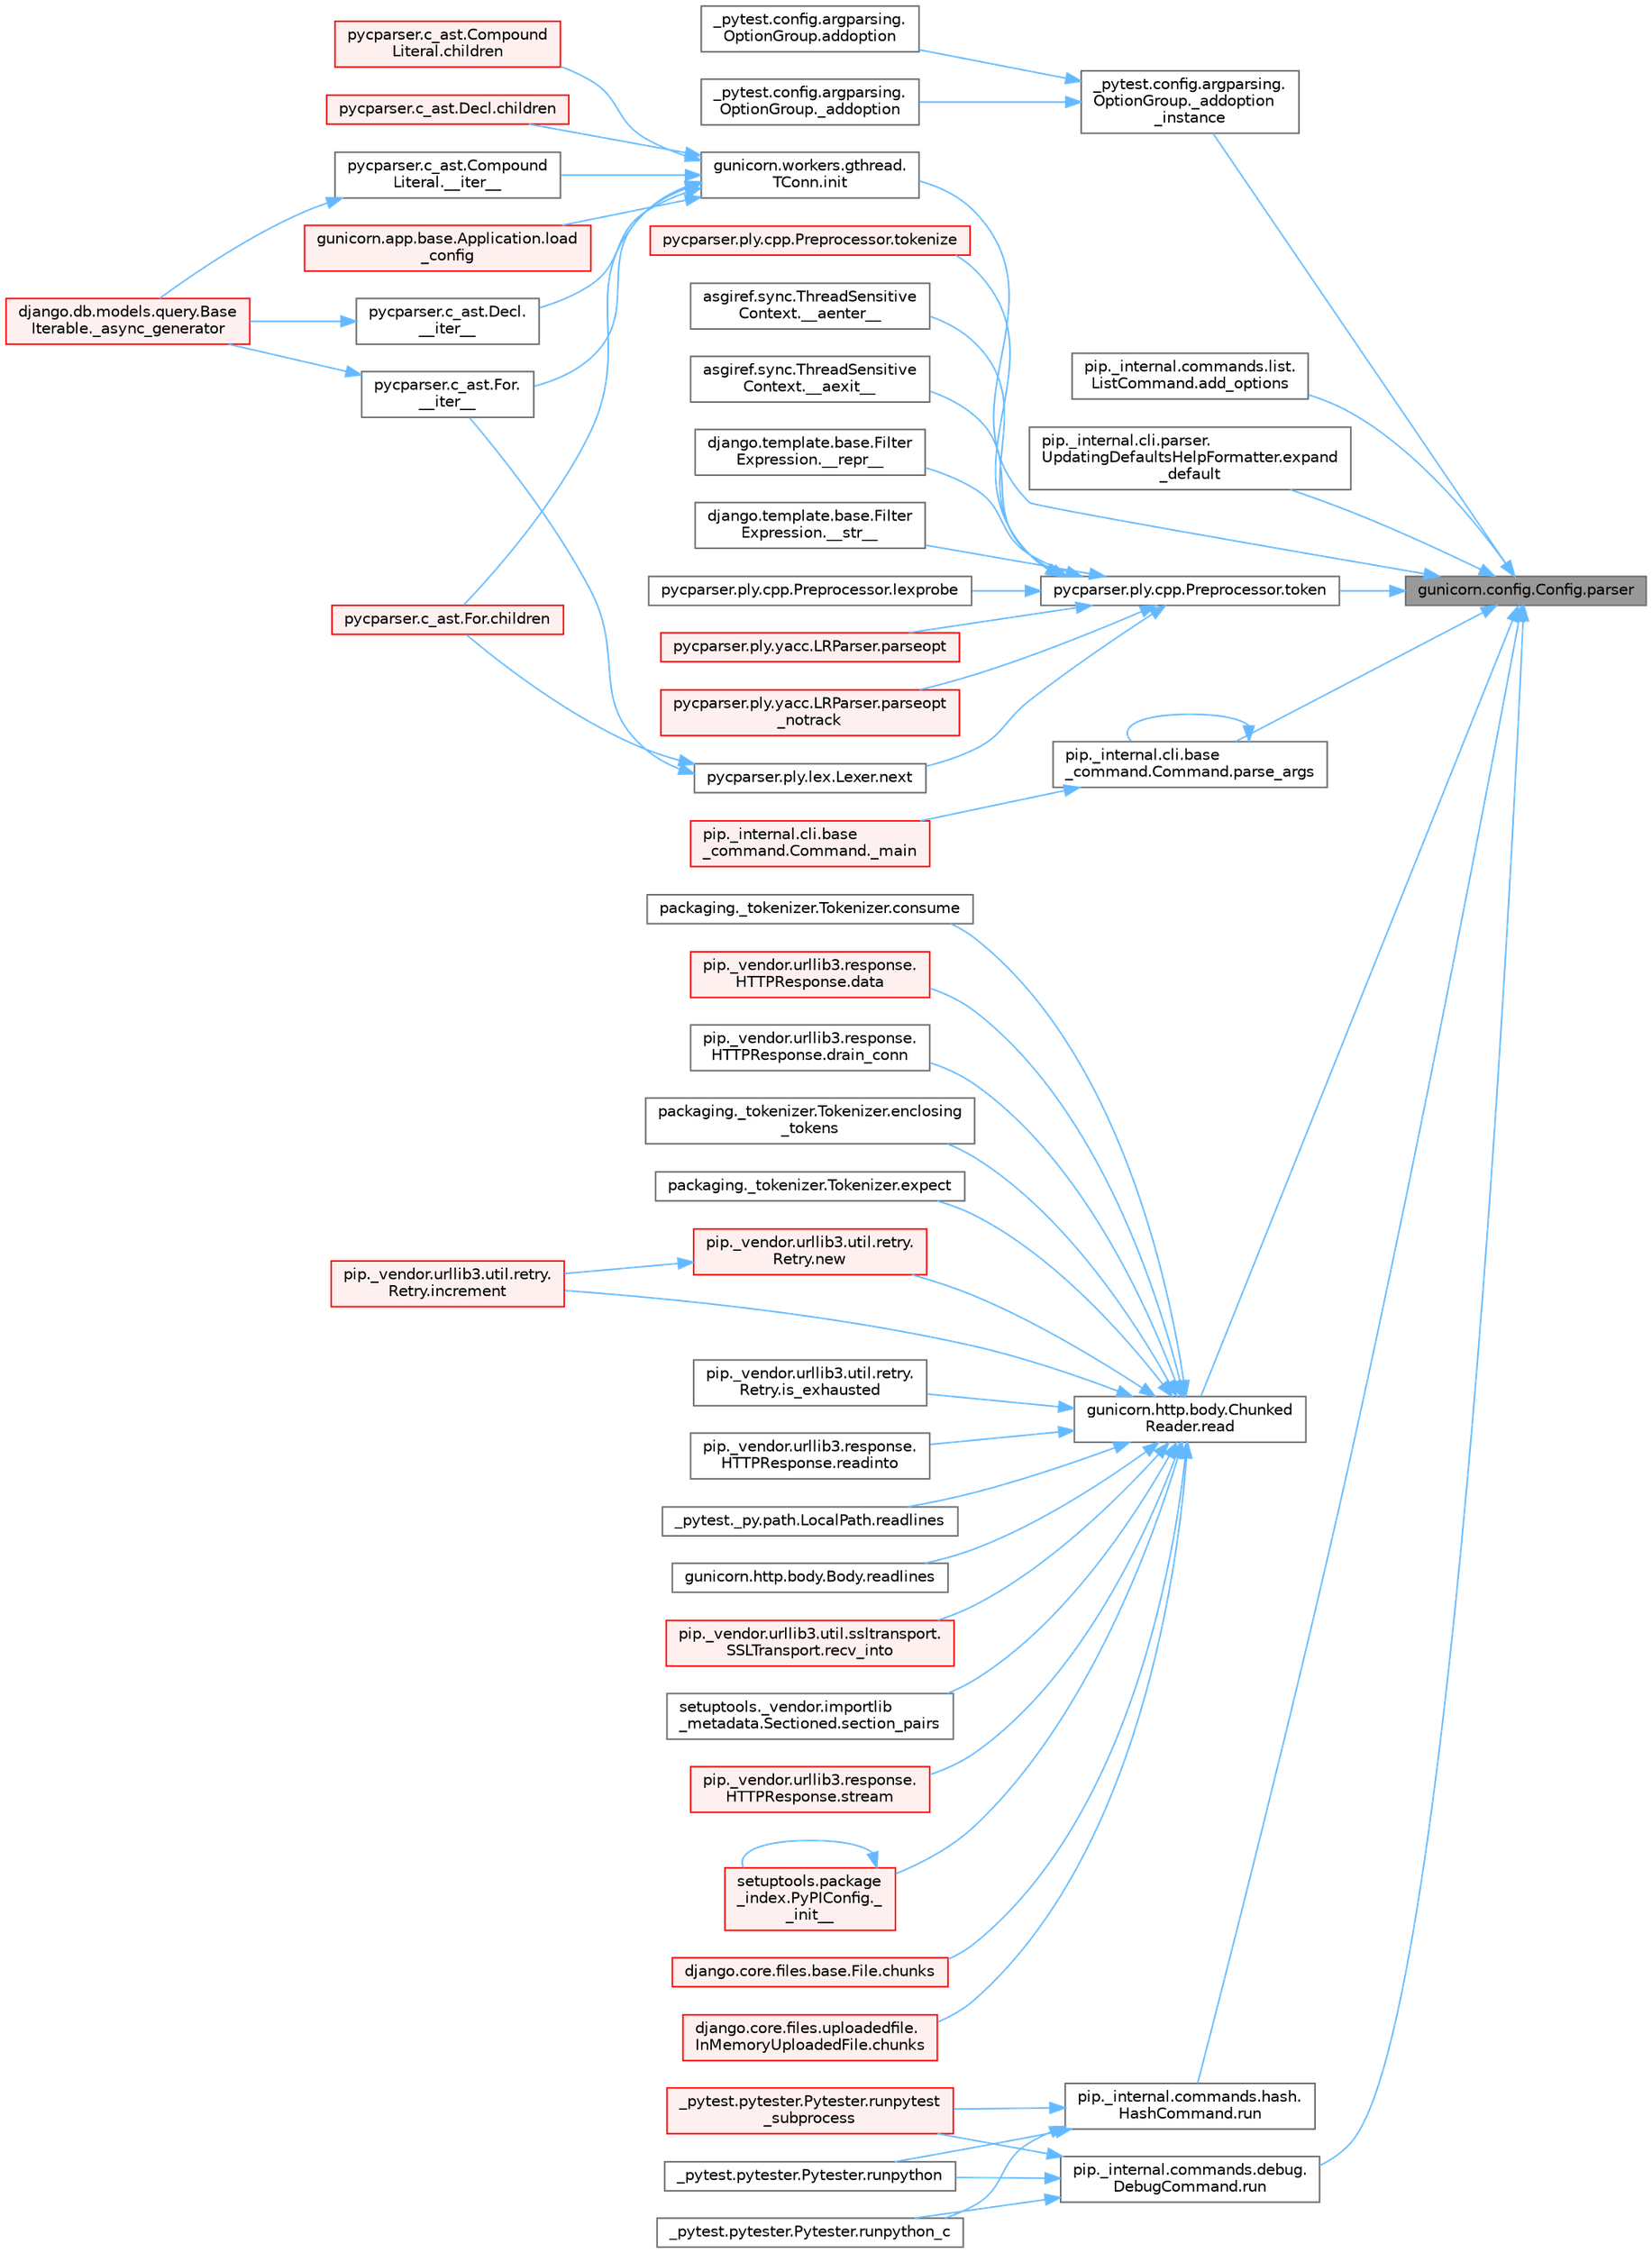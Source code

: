 digraph "gunicorn.config.Config.parser"
{
 // LATEX_PDF_SIZE
  bgcolor="transparent";
  edge [fontname=Helvetica,fontsize=10,labelfontname=Helvetica,labelfontsize=10];
  node [fontname=Helvetica,fontsize=10,shape=box,height=0.2,width=0.4];
  rankdir="RL";
  Node1 [id="Node000001",label="gunicorn.config.Config.parser",height=0.2,width=0.4,color="gray40", fillcolor="grey60", style="filled", fontcolor="black",tooltip=" "];
  Node1 -> Node2 [id="edge1_Node000001_Node000002",dir="back",color="steelblue1",style="solid",tooltip=" "];
  Node2 [id="Node000002",label="_pytest.config.argparsing.\lOptionGroup._addoption\l_instance",height=0.2,width=0.4,color="grey40", fillcolor="white", style="filled",URL="$class__pytest_1_1config_1_1argparsing_1_1_option_group.html#ad58bb06684870c5483c49b69f6266dbe",tooltip=" "];
  Node2 -> Node3 [id="edge2_Node000002_Node000003",dir="back",color="steelblue1",style="solid",tooltip=" "];
  Node3 [id="Node000003",label="_pytest.config.argparsing.\lOptionGroup._addoption",height=0.2,width=0.4,color="grey40", fillcolor="white", style="filled",URL="$class__pytest_1_1config_1_1argparsing_1_1_option_group.html#aa9188d4ba4d317422eeefc892012a0f3",tooltip=" "];
  Node2 -> Node4 [id="edge3_Node000002_Node000004",dir="back",color="steelblue1",style="solid",tooltip=" "];
  Node4 [id="Node000004",label="_pytest.config.argparsing.\lOptionGroup.addoption",height=0.2,width=0.4,color="grey40", fillcolor="white", style="filled",URL="$class__pytest_1_1config_1_1argparsing_1_1_option_group.html#aa61b6afd73ebaa7cdcdb51e6f671c06c",tooltip=" "];
  Node1 -> Node5 [id="edge4_Node000001_Node000005",dir="back",color="steelblue1",style="solid",tooltip=" "];
  Node5 [id="Node000005",label="pip._internal.commands.list.\lListCommand.add_options",height=0.2,width=0.4,color="grey40", fillcolor="white", style="filled",URL="$classpip_1_1__internal_1_1commands_1_1list_1_1_list_command.html#a7beb3337bc0e9088a2ac304563feb671",tooltip=" "];
  Node1 -> Node6 [id="edge5_Node000001_Node000006",dir="back",color="steelblue1",style="solid",tooltip=" "];
  Node6 [id="Node000006",label="pip._internal.cli.parser.\lUpdatingDefaultsHelpFormatter.expand\l_default",height=0.2,width=0.4,color="grey40", fillcolor="white", style="filled",URL="$classpip_1_1__internal_1_1cli_1_1parser_1_1_updating_defaults_help_formatter.html#a32c2fa54d1407762ff23c1a2d50370a7",tooltip=" "];
  Node1 -> Node7 [id="edge6_Node000001_Node000007",dir="back",color="steelblue1",style="solid",tooltip=" "];
  Node7 [id="Node000007",label="gunicorn.workers.gthread.\lTConn.init",height=0.2,width=0.4,color="grey40", fillcolor="white", style="filled",URL="$classgunicorn_1_1workers_1_1gthread_1_1_t_conn.html#a5cbaeab16e7908f0cbf4730954f189fd",tooltip=" "];
  Node7 -> Node8 [id="edge7_Node000007_Node000008",dir="back",color="steelblue1",style="solid",tooltip=" "];
  Node8 [id="Node000008",label="pycparser.c_ast.Compound\lLiteral.__iter__",height=0.2,width=0.4,color="grey40", fillcolor="white", style="filled",URL="$classpycparser_1_1c__ast_1_1_compound_literal.html#a1f78e1c12c3283ab129f6683e9cd6bf0",tooltip=" "];
  Node8 -> Node9 [id="edge8_Node000008_Node000009",dir="back",color="steelblue1",style="solid",tooltip=" "];
  Node9 [id="Node000009",label="django.db.models.query.Base\lIterable._async_generator",height=0.2,width=0.4,color="red", fillcolor="#FFF0F0", style="filled",URL="$classdjango_1_1db_1_1models_1_1query_1_1_base_iterable.html#a3ecc2267976bc6628d1fe84d78355144",tooltip=" "];
  Node7 -> Node11 [id="edge9_Node000007_Node000011",dir="back",color="steelblue1",style="solid",tooltip=" "];
  Node11 [id="Node000011",label="pycparser.c_ast.Decl.\l__iter__",height=0.2,width=0.4,color="grey40", fillcolor="white", style="filled",URL="$classpycparser_1_1c__ast_1_1_decl.html#ab845ffd67830d0739099fa772114854f",tooltip=" "];
  Node11 -> Node9 [id="edge10_Node000011_Node000009",dir="back",color="steelblue1",style="solid",tooltip=" "];
  Node7 -> Node12 [id="edge11_Node000007_Node000012",dir="back",color="steelblue1",style="solid",tooltip=" "];
  Node12 [id="Node000012",label="pycparser.c_ast.For.\l__iter__",height=0.2,width=0.4,color="grey40", fillcolor="white", style="filled",URL="$classpycparser_1_1c__ast_1_1_for.html#a5ec4d376b5226521b188ad1e5ef7895b",tooltip=" "];
  Node12 -> Node9 [id="edge12_Node000012_Node000009",dir="back",color="steelblue1",style="solid",tooltip=" "];
  Node7 -> Node13 [id="edge13_Node000007_Node000013",dir="back",color="steelblue1",style="solid",tooltip=" "];
  Node13 [id="Node000013",label="pycparser.c_ast.Compound\lLiteral.children",height=0.2,width=0.4,color="red", fillcolor="#FFF0F0", style="filled",URL="$classpycparser_1_1c__ast_1_1_compound_literal.html#a6ff6a9f355d70c79e2e3b602b88bfef6",tooltip=" "];
  Node7 -> Node3186 [id="edge14_Node000007_Node003186",dir="back",color="steelblue1",style="solid",tooltip=" "];
  Node3186 [id="Node003186",label="pycparser.c_ast.Decl.children",height=0.2,width=0.4,color="red", fillcolor="#FFF0F0", style="filled",URL="$classpycparser_1_1c__ast_1_1_decl.html#a5daf2f7d33fdaa47905df497ebeaa745",tooltip=" "];
  Node7 -> Node3187 [id="edge15_Node000007_Node003187",dir="back",color="steelblue1",style="solid",tooltip=" "];
  Node3187 [id="Node003187",label="pycparser.c_ast.For.children",height=0.2,width=0.4,color="red", fillcolor="#FFF0F0", style="filled",URL="$classpycparser_1_1c__ast_1_1_for.html#a215c790814d9a305fc5046fec153fbe2",tooltip=" "];
  Node7 -> Node3188 [id="edge16_Node000007_Node003188",dir="back",color="steelblue1",style="solid",tooltip=" "];
  Node3188 [id="Node003188",label="gunicorn.app.base.Application.load\l_config",height=0.2,width=0.4,color="red", fillcolor="#FFF0F0", style="filled",URL="$classgunicorn_1_1app_1_1base_1_1_application.html#a0c6e9d18b01244310f996e4a1c5f28e6",tooltip=" "];
  Node1 -> Node3191 [id="edge17_Node000001_Node003191",dir="back",color="steelblue1",style="solid",tooltip=" "];
  Node3191 [id="Node003191",label="pip._internal.cli.base\l_command.Command.parse_args",height=0.2,width=0.4,color="grey40", fillcolor="white", style="filled",URL="$classpip_1_1__internal_1_1cli_1_1base__command_1_1_command.html#ae5d2ab6756b8ba6603587cbb39b9127f",tooltip=" "];
  Node3191 -> Node1636 [id="edge18_Node003191_Node001636",dir="back",color="steelblue1",style="solid",tooltip=" "];
  Node1636 [id="Node001636",label="pip._internal.cli.base\l_command.Command._main",height=0.2,width=0.4,color="red", fillcolor="#FFF0F0", style="filled",URL="$classpip_1_1__internal_1_1cli_1_1base__command_1_1_command.html#a8bd305e8a444810d66cd9376bd3a63c9",tooltip=" "];
  Node3191 -> Node3191 [id="edge19_Node003191_Node003191",dir="back",color="steelblue1",style="solid",tooltip=" "];
  Node1 -> Node3192 [id="edge20_Node000001_Node003192",dir="back",color="steelblue1",style="solid",tooltip=" "];
  Node3192 [id="Node003192",label="gunicorn.http.body.Chunked\lReader.read",height=0.2,width=0.4,color="grey40", fillcolor="white", style="filled",URL="$classgunicorn_1_1http_1_1body_1_1_chunked_reader.html#aa291cdee58cf19e63d92914442ab2d7e",tooltip=" "];
  Node3192 -> Node766 [id="edge21_Node003192_Node000766",dir="back",color="steelblue1",style="solid",tooltip=" "];
  Node766 [id="Node000766",label="setuptools.package\l_index.PyPIConfig._\l_init__",height=0.2,width=0.4,color="red", fillcolor="#FFF0F0", style="filled",URL="$classsetuptools_1_1package__index_1_1_py_p_i_config.html#aaaf43ad63ae6fe8ffed0e48774e437b6",tooltip=" "];
  Node766 -> Node766 [id="edge22_Node000766_Node000766",dir="back",color="steelblue1",style="solid",tooltip=" "];
  Node3192 -> Node767 [id="edge23_Node003192_Node000767",dir="back",color="steelblue1",style="solid",tooltip=" "];
  Node767 [id="Node000767",label="django.core.files.base.File.chunks",height=0.2,width=0.4,color="red", fillcolor="#FFF0F0", style="filled",URL="$classdjango_1_1core_1_1files_1_1base_1_1_file.html#ad17ccdad55ee2a18e7b9e3911ee8ebcb",tooltip=" "];
  Node3192 -> Node769 [id="edge24_Node003192_Node000769",dir="back",color="steelblue1",style="solid",tooltip=" "];
  Node769 [id="Node000769",label="django.core.files.uploadedfile.\lInMemoryUploadedFile.chunks",height=0.2,width=0.4,color="red", fillcolor="#FFF0F0", style="filled",URL="$classdjango_1_1core_1_1files_1_1uploadedfile_1_1_in_memory_uploaded_file.html#adc0e015945bc5d33673ec1d0f2b73074",tooltip=" "];
  Node3192 -> Node770 [id="edge25_Node003192_Node000770",dir="back",color="steelblue1",style="solid",tooltip=" "];
  Node770 [id="Node000770",label="packaging._tokenizer.Tokenizer.consume",height=0.2,width=0.4,color="grey40", fillcolor="white", style="filled",URL="$classpackaging_1_1__tokenizer_1_1_tokenizer.html#aff74eaccaae690982aaaba5cb9a4d051",tooltip=" "];
  Node3192 -> Node771 [id="edge26_Node003192_Node000771",dir="back",color="steelblue1",style="solid",tooltip=" "];
  Node771 [id="Node000771",label="pip._vendor.urllib3.response.\lHTTPResponse.data",height=0.2,width=0.4,color="red", fillcolor="#FFF0F0", style="filled",URL="$classpip_1_1__vendor_1_1urllib3_1_1response_1_1_h_t_t_p_response.html#abf3c538704803faf453331b0031f3bdd",tooltip=" "];
  Node3192 -> Node810 [id="edge27_Node003192_Node000810",dir="back",color="steelblue1",style="solid",tooltip=" "];
  Node810 [id="Node000810",label="pip._vendor.urllib3.response.\lHTTPResponse.drain_conn",height=0.2,width=0.4,color="grey40", fillcolor="white", style="filled",URL="$classpip_1_1__vendor_1_1urllib3_1_1response_1_1_h_t_t_p_response.html#ad5ca98b71fbb5094f5db062b07b26eb1",tooltip=" "];
  Node3192 -> Node811 [id="edge28_Node003192_Node000811",dir="back",color="steelblue1",style="solid",tooltip=" "];
  Node811 [id="Node000811",label="packaging._tokenizer.Tokenizer.enclosing\l_tokens",height=0.2,width=0.4,color="grey40", fillcolor="white", style="filled",URL="$classpackaging_1_1__tokenizer_1_1_tokenizer.html#a27f8cfa7a5ed91e0cba1923b9b18da3d",tooltip=" "];
  Node3192 -> Node812 [id="edge29_Node003192_Node000812",dir="back",color="steelblue1",style="solid",tooltip=" "];
  Node812 [id="Node000812",label="packaging._tokenizer.Tokenizer.expect",height=0.2,width=0.4,color="grey40", fillcolor="white", style="filled",URL="$classpackaging_1_1__tokenizer_1_1_tokenizer.html#a151b21b99f387eddd422cd0dcf2064dd",tooltip=" "];
  Node3192 -> Node445 [id="edge30_Node003192_Node000445",dir="back",color="steelblue1",style="solid",tooltip=" "];
  Node445 [id="Node000445",label="pip._vendor.urllib3.util.retry.\lRetry.increment",height=0.2,width=0.4,color="red", fillcolor="#FFF0F0", style="filled",URL="$classpip_1_1__vendor_1_1urllib3_1_1util_1_1retry_1_1_retry.html#a88dd993ccb2ef4b2bfa9ad0571374b12",tooltip=" "];
  Node3192 -> Node813 [id="edge31_Node003192_Node000813",dir="back",color="steelblue1",style="solid",tooltip=" "];
  Node813 [id="Node000813",label="pip._vendor.urllib3.util.retry.\lRetry.is_exhausted",height=0.2,width=0.4,color="grey40", fillcolor="white", style="filled",URL="$classpip_1_1__vendor_1_1urllib3_1_1util_1_1retry_1_1_retry.html#ad8d42bd72e35f497daf9a0359560969d",tooltip=" "];
  Node3192 -> Node814 [id="edge32_Node003192_Node000814",dir="back",color="steelblue1",style="solid",tooltip=" "];
  Node814 [id="Node000814",label="pip._vendor.urllib3.util.retry.\lRetry.new",height=0.2,width=0.4,color="red", fillcolor="#FFF0F0", style="filled",URL="$classpip_1_1__vendor_1_1urllib3_1_1util_1_1retry_1_1_retry.html#ab806585412b9d9b3c0d882fb4bd8d3c0",tooltip=" "];
  Node814 -> Node445 [id="edge33_Node000814_Node000445",dir="back",color="steelblue1",style="solid",tooltip=" "];
  Node3192 -> Node1078 [id="edge34_Node003192_Node001078",dir="back",color="steelblue1",style="solid",tooltip=" "];
  Node1078 [id="Node001078",label="pip._vendor.urllib3.response.\lHTTPResponse.readinto",height=0.2,width=0.4,color="grey40", fillcolor="white", style="filled",URL="$classpip_1_1__vendor_1_1urllib3_1_1response_1_1_h_t_t_p_response.html#a0988b6687696efed2e04f897eab47ac4",tooltip=" "];
  Node3192 -> Node1079 [id="edge35_Node003192_Node001079",dir="back",color="steelblue1",style="solid",tooltip=" "];
  Node1079 [id="Node001079",label="_pytest._py.path.LocalPath.readlines",height=0.2,width=0.4,color="grey40", fillcolor="white", style="filled",URL="$class__pytest_1_1__py_1_1path_1_1_local_path.html#ab4ae86092b85919c6d43e793d049c3b3",tooltip=" "];
  Node3192 -> Node1080 [id="edge36_Node003192_Node001080",dir="back",color="steelblue1",style="solid",tooltip=" "];
  Node1080 [id="Node001080",label="gunicorn.http.body.Body.readlines",height=0.2,width=0.4,color="grey40", fillcolor="white", style="filled",URL="$classgunicorn_1_1http_1_1body_1_1_body.html#adfec992d9fa8fbca15e35ea1ad4fae63",tooltip=" "];
  Node3192 -> Node1081 [id="edge37_Node003192_Node001081",dir="back",color="steelblue1",style="solid",tooltip=" "];
  Node1081 [id="Node001081",label="pip._vendor.urllib3.util.ssltransport.\lSSLTransport.recv_into",height=0.2,width=0.4,color="red", fillcolor="#FFF0F0", style="filled",URL="$classpip_1_1__vendor_1_1urllib3_1_1util_1_1ssltransport_1_1_s_s_l_transport.html#a9d8da497d2fe869c1f3f9ad1de30fd0c",tooltip=" "];
  Node3192 -> Node1082 [id="edge38_Node003192_Node001082",dir="back",color="steelblue1",style="solid",tooltip=" "];
  Node1082 [id="Node001082",label="setuptools._vendor.importlib\l_metadata.Sectioned.section_pairs",height=0.2,width=0.4,color="grey40", fillcolor="white", style="filled",URL="$classsetuptools_1_1__vendor_1_1importlib__metadata_1_1_sectioned.html#a1a649cd858c63bbcb2016883995ae6a7",tooltip=" "];
  Node3192 -> Node193 [id="edge39_Node003192_Node000193",dir="back",color="steelblue1",style="solid",tooltip=" "];
  Node193 [id="Node000193",label="pip._vendor.urllib3.response.\lHTTPResponse.stream",height=0.2,width=0.4,color="red", fillcolor="#FFF0F0", style="filled",URL="$classpip_1_1__vendor_1_1urllib3_1_1response_1_1_h_t_t_p_response.html#a8d802b25f09dd341838a1d631ffc4f62",tooltip=" "];
  Node1 -> Node3193 [id="edge40_Node000001_Node003193",dir="back",color="steelblue1",style="solid",tooltip=" "];
  Node3193 [id="Node003193",label="pip._internal.commands.debug.\lDebugCommand.run",height=0.2,width=0.4,color="grey40", fillcolor="white", style="filled",URL="$classpip_1_1__internal_1_1commands_1_1debug_1_1_debug_command.html#ad61d252dadf4281ecbf50be217af05b8",tooltip=" "];
  Node3193 -> Node109 [id="edge41_Node003193_Node000109",dir="back",color="steelblue1",style="solid",tooltip=" "];
  Node109 [id="Node000109",label="_pytest.pytester.Pytester.runpytest\l_subprocess",height=0.2,width=0.4,color="red", fillcolor="#FFF0F0", style="filled",URL="$class__pytest_1_1pytester_1_1_pytester.html#a59323c6d6a1469a1206f1c0b8fce99c9",tooltip=" "];
  Node3193 -> Node111 [id="edge42_Node003193_Node000111",dir="back",color="steelblue1",style="solid",tooltip=" "];
  Node111 [id="Node000111",label="_pytest.pytester.Pytester.runpython",height=0.2,width=0.4,color="grey40", fillcolor="white", style="filled",URL="$class__pytest_1_1pytester_1_1_pytester.html#a4e0c539507f15fd333cf618faf9687ef",tooltip=" "];
  Node3193 -> Node112 [id="edge43_Node003193_Node000112",dir="back",color="steelblue1",style="solid",tooltip=" "];
  Node112 [id="Node000112",label="_pytest.pytester.Pytester.runpython_c",height=0.2,width=0.4,color="grey40", fillcolor="white", style="filled",URL="$class__pytest_1_1pytester_1_1_pytester.html#aea789acfe206d9c40d9a6bf54a337f2a",tooltip=" "];
  Node1 -> Node3194 [id="edge44_Node000001_Node003194",dir="back",color="steelblue1",style="solid",tooltip=" "];
  Node3194 [id="Node003194",label="pip._internal.commands.hash.\lHashCommand.run",height=0.2,width=0.4,color="grey40", fillcolor="white", style="filled",URL="$classpip_1_1__internal_1_1commands_1_1hash_1_1_hash_command.html#a1c507b4629e8940645b8239212076661",tooltip=" "];
  Node3194 -> Node109 [id="edge45_Node003194_Node000109",dir="back",color="steelblue1",style="solid",tooltip=" "];
  Node3194 -> Node111 [id="edge46_Node003194_Node000111",dir="back",color="steelblue1",style="solid",tooltip=" "];
  Node3194 -> Node112 [id="edge47_Node003194_Node000112",dir="back",color="steelblue1",style="solid",tooltip=" "];
  Node1 -> Node3195 [id="edge48_Node000001_Node003195",dir="back",color="steelblue1",style="solid",tooltip=" "];
  Node3195 [id="Node003195",label="pycparser.ply.cpp.Preprocessor.token",height=0.2,width=0.4,color="grey40", fillcolor="white", style="filled",URL="$classpycparser_1_1ply_1_1cpp_1_1_preprocessor.html#ac15600d7021e8a849f126500017231ff",tooltip=" "];
  Node3195 -> Node3196 [id="edge49_Node003195_Node003196",dir="back",color="steelblue1",style="solid",tooltip=" "];
  Node3196 [id="Node003196",label="asgiref.sync.ThreadSensitive\lContext.__aenter__",height=0.2,width=0.4,color="grey40", fillcolor="white", style="filled",URL="$classasgiref_1_1sync_1_1_thread_sensitive_context.html#a229b6e0f2723bf6a20f0585ee6951963",tooltip=" "];
  Node3195 -> Node3197 [id="edge50_Node003195_Node003197",dir="back",color="steelblue1",style="solid",tooltip=" "];
  Node3197 [id="Node003197",label="asgiref.sync.ThreadSensitive\lContext.__aexit__",height=0.2,width=0.4,color="grey40", fillcolor="white", style="filled",URL="$classasgiref_1_1sync_1_1_thread_sensitive_context.html#a8854fa8543782d3d1cb516d6f1264210",tooltip=" "];
  Node3195 -> Node3198 [id="edge51_Node003195_Node003198",dir="back",color="steelblue1",style="solid",tooltip=" "];
  Node3198 [id="Node003198",label="django.template.base.Filter\lExpression.__repr__",height=0.2,width=0.4,color="grey40", fillcolor="white", style="filled",URL="$classdjango_1_1template_1_1base_1_1_filter_expression.html#a4bbc7750853008cc920e3d01ae33b185",tooltip=" "];
  Node3195 -> Node3199 [id="edge52_Node003195_Node003199",dir="back",color="steelblue1",style="solid",tooltip=" "];
  Node3199 [id="Node003199",label="django.template.base.Filter\lExpression.__str__",height=0.2,width=0.4,color="grey40", fillcolor="white", style="filled",URL="$classdjango_1_1template_1_1base_1_1_filter_expression.html#ab3088a4f35fc11165cdf06f86eaef169",tooltip=" "];
  Node3195 -> Node3200 [id="edge53_Node003195_Node003200",dir="back",color="steelblue1",style="solid",tooltip=" "];
  Node3200 [id="Node003200",label="pycparser.ply.cpp.Preprocessor.lexprobe",height=0.2,width=0.4,color="grey40", fillcolor="white", style="filled",URL="$classpycparser_1_1ply_1_1cpp_1_1_preprocessor.html#a495d659a8019588b67cdd80c8d9fa098",tooltip=" "];
  Node3195 -> Node3201 [id="edge54_Node003195_Node003201",dir="back",color="steelblue1",style="solid",tooltip=" "];
  Node3201 [id="Node003201",label="pycparser.ply.lex.Lexer.next",height=0.2,width=0.4,color="grey40", fillcolor="white", style="filled",URL="$classpycparser_1_1ply_1_1lex_1_1_lexer.html#acae9f5a11bbd4a7a87a770fbe7b6eee6",tooltip=" "];
  Node3201 -> Node12 [id="edge55_Node003201_Node000012",dir="back",color="steelblue1",style="solid",tooltip=" "];
  Node3201 -> Node3187 [id="edge56_Node003201_Node003187",dir="back",color="steelblue1",style="solid",tooltip=" "];
  Node3195 -> Node3202 [id="edge57_Node003195_Node003202",dir="back",color="steelblue1",style="solid",tooltip=" "];
  Node3202 [id="Node003202",label="pycparser.ply.yacc.LRParser.parseopt",height=0.2,width=0.4,color="red", fillcolor="#FFF0F0", style="filled",URL="$classpycparser_1_1ply_1_1yacc_1_1_l_r_parser.html#a5f0e8a66265f6c3fb3de2be9372c558c",tooltip=" "];
  Node3195 -> Node3204 [id="edge58_Node003195_Node003204",dir="back",color="steelblue1",style="solid",tooltip=" "];
  Node3204 [id="Node003204",label="pycparser.ply.yacc.LRParser.parseopt\l_notrack",height=0.2,width=0.4,color="red", fillcolor="#FFF0F0", style="filled",URL="$classpycparser_1_1ply_1_1yacc_1_1_l_r_parser.html#a67455ac593f9df2cff0efb9ac014e291",tooltip=" "];
  Node3195 -> Node3205 [id="edge59_Node003195_Node003205",dir="back",color="steelblue1",style="solid",tooltip=" "];
  Node3205 [id="Node003205",label="pycparser.ply.cpp.Preprocessor.tokenize",height=0.2,width=0.4,color="red", fillcolor="#FFF0F0", style="filled",URL="$classpycparser_1_1ply_1_1cpp_1_1_preprocessor.html#a53c34921df39af2ffd17cf12746312a6",tooltip=" "];
}
